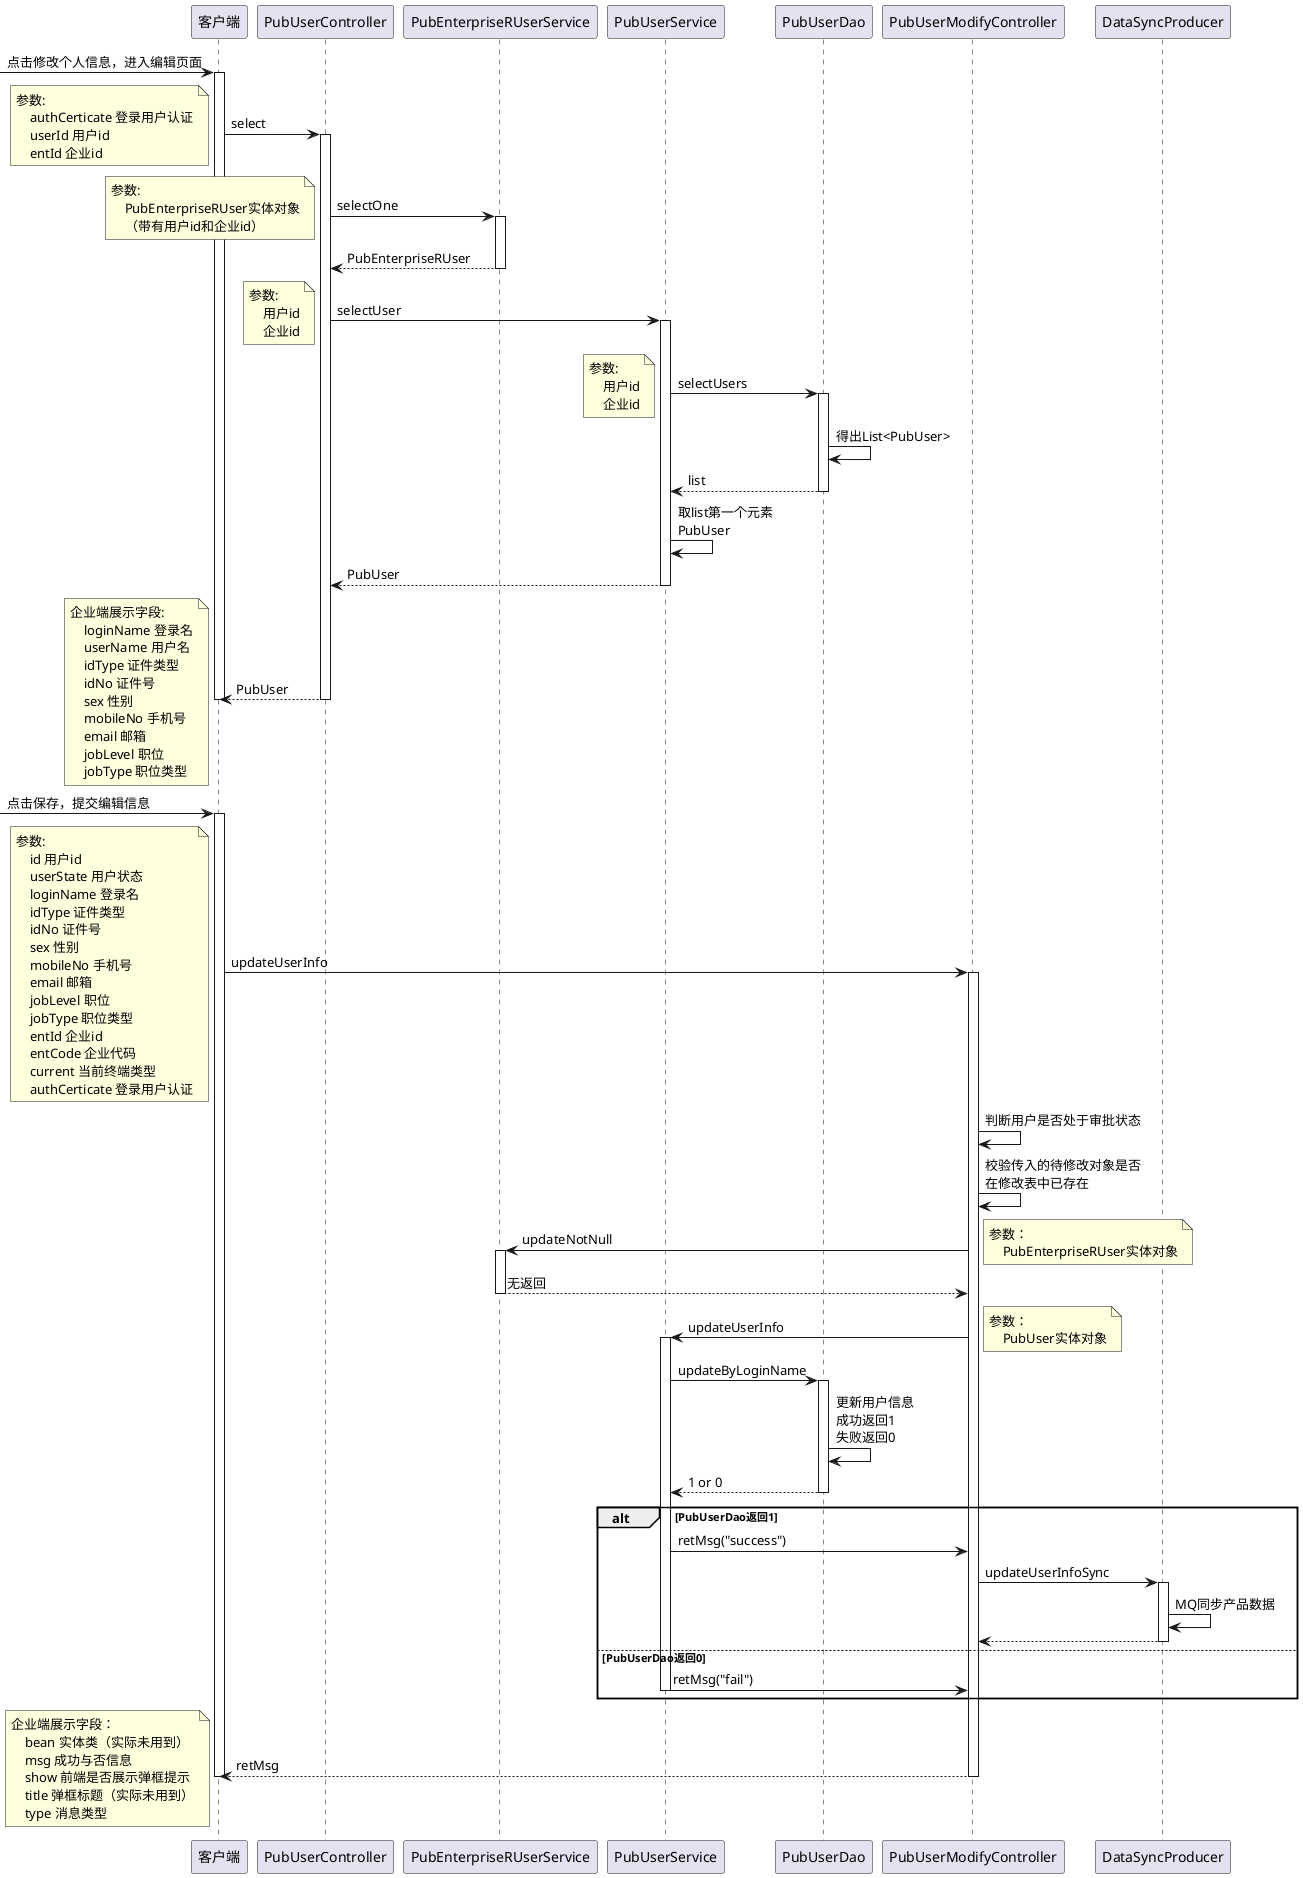 @startuml
-> 客户端: 点击修改个人信息，进入编辑页面
activate 客户端
客户端 -> PubUserController: select
activate PubUserController
note left
    参数:
        authCerticate 登录用户认证
        userId 用户id
        entId 企业id
end note

PubUserController -> PubEnterpriseRUserService: selectOne
note left
    参数:
        PubEnterpriseRUser实体对象
        （带有用户id和企业id）
end note
activate PubEnterpriseRUserService
return PubEnterpriseRUser

PubUserController -> PubUserService: selectUser
note left
    参数:
        用户id
        企业id
end note
activate PubUserService

PubUserService -> PubUserDao: selectUsers
note left
    参数:
        用户id
        企业id
end note
activate PubUserDao
PubUserDao -> PubUserDao: 得出List<PubUser>
return list

PubUserService -> PubUserService:取list第一个元素\nPubUser
return PubUser
return PubUser
note left
    企业端展示字段:
        loginName 登录名
        userName 用户名
        idType 证件类型
        idNo 证件号
        sex 性别
        mobileNo 手机号
        email 邮箱
        jobLevel 职位
        jobType 职位类型
end note
deactivate 客户端

-> 客户端: 点击保存，提交编辑信息
activate 客户端
客户端 -> PubUserModifyController: updateUserInfo
activate PubUserModifyController
note left
    参数:
        id 用户id
        userState 用户状态
        loginName 登录名
        idType 证件类型
        idNo 证件号
        sex 性别
        mobileNo 手机号
        email 邮箱
        jobLevel 职位
        jobType 职位类型
        entId 企业id
        entCode 企业代码
        current 当前终端类型
        authCerticate 登录用户认证
end note
PubUserModifyController -> PubUserModifyController: 判断用户是否处于审批状态
PubUserModifyController -> PubUserModifyController: 校验传入的待修改对象是否\n在修改表中已存在

PubUserModifyController -> PubEnterpriseRUserService: updateNotNull
activate PubEnterpriseRUserService
note right
    参数：
        PubEnterpriseRUser实体对象
end note
return 无返回

PubUserModifyController -> PubUserService: updateUserInfo
note right
    参数：
        PubUser实体对象
end note
activate PubUserService
PubUserService -> PubUserDao: updateByLoginName
activate PubUserDao
PubUserDao -> PubUserDao: 更新用户信息\n成功返回1\n失败返回0
return 1 or 0

alt PubUserDao返回1
    PubUserService -> PubUserModifyController: retMsg("success")
    PubUserModifyController -> DataSyncProducer: updateUserInfoSync
    activate DataSyncProducer
    DataSyncProducer -> DataSyncProducer: MQ同步产品数据
    return
else PubUserDao返回0
    PubUserService -> PubUserModifyController: retMsg("fail")
    deactivate PubUserService
end alt

return retMsg
note left
    企业端展示字段：
        bean 实体类（实际未用到）
        msg 成功与否信息
        show 前端是否展示弹框提示
        title 弹框标题（实际未用到）
        type 消息类型
end note
deactivate 客户端



@enduml